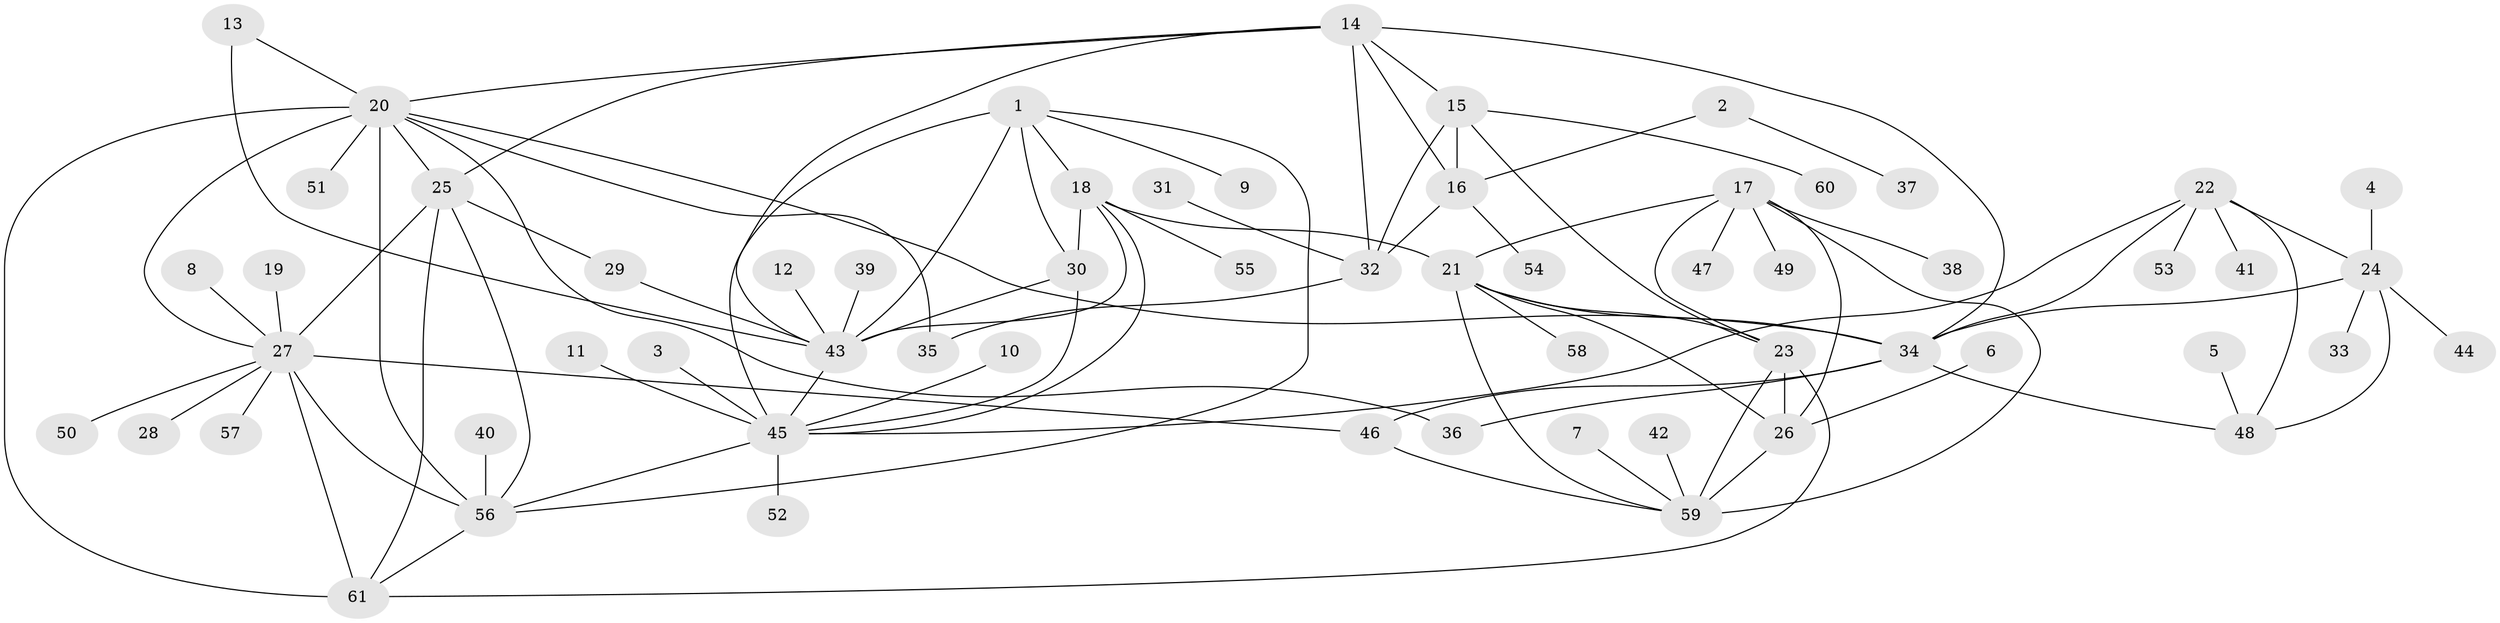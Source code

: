 // original degree distribution, {8: 0.05737704918032787, 13: 0.01639344262295082, 7: 0.02459016393442623, 9: 0.03278688524590164, 12: 0.00819672131147541, 5: 0.01639344262295082, 10: 0.04918032786885246, 6: 0.040983606557377046, 1: 0.5409836065573771, 2: 0.20491803278688525, 3: 0.00819672131147541}
// Generated by graph-tools (version 1.1) at 2025/02/03/09/25 03:02:43]
// undirected, 61 vertices, 98 edges
graph export_dot {
graph [start="1"]
  node [color=gray90,style=filled];
  1;
  2;
  3;
  4;
  5;
  6;
  7;
  8;
  9;
  10;
  11;
  12;
  13;
  14;
  15;
  16;
  17;
  18;
  19;
  20;
  21;
  22;
  23;
  24;
  25;
  26;
  27;
  28;
  29;
  30;
  31;
  32;
  33;
  34;
  35;
  36;
  37;
  38;
  39;
  40;
  41;
  42;
  43;
  44;
  45;
  46;
  47;
  48;
  49;
  50;
  51;
  52;
  53;
  54;
  55;
  56;
  57;
  58;
  59;
  60;
  61;
  1 -- 9 [weight=1.0];
  1 -- 18 [weight=2.0];
  1 -- 30 [weight=2.0];
  1 -- 43 [weight=2.0];
  1 -- 45 [weight=2.0];
  1 -- 56 [weight=1.0];
  2 -- 16 [weight=1.0];
  2 -- 37 [weight=1.0];
  3 -- 45 [weight=1.0];
  4 -- 24 [weight=1.0];
  5 -- 48 [weight=1.0];
  6 -- 26 [weight=1.0];
  7 -- 59 [weight=1.0];
  8 -- 27 [weight=1.0];
  10 -- 45 [weight=1.0];
  11 -- 45 [weight=1.0];
  12 -- 43 [weight=1.0];
  13 -- 20 [weight=1.0];
  13 -- 43 [weight=1.0];
  14 -- 15 [weight=1.0];
  14 -- 16 [weight=1.0];
  14 -- 20 [weight=1.0];
  14 -- 25 [weight=1.0];
  14 -- 32 [weight=3.0];
  14 -- 34 [weight=1.0];
  14 -- 43 [weight=1.0];
  15 -- 16 [weight=1.0];
  15 -- 23 [weight=1.0];
  15 -- 32 [weight=3.0];
  15 -- 60 [weight=1.0];
  16 -- 32 [weight=3.0];
  16 -- 54 [weight=1.0];
  17 -- 21 [weight=1.0];
  17 -- 23 [weight=1.0];
  17 -- 26 [weight=2.0];
  17 -- 38 [weight=1.0];
  17 -- 47 [weight=1.0];
  17 -- 49 [weight=1.0];
  17 -- 59 [weight=1.0];
  18 -- 21 [weight=1.0];
  18 -- 30 [weight=1.0];
  18 -- 43 [weight=1.0];
  18 -- 45 [weight=1.0];
  18 -- 55 [weight=1.0];
  19 -- 27 [weight=1.0];
  20 -- 25 [weight=1.0];
  20 -- 27 [weight=2.0];
  20 -- 34 [weight=1.0];
  20 -- 35 [weight=1.0];
  20 -- 36 [weight=1.0];
  20 -- 51 [weight=1.0];
  20 -- 56 [weight=1.0];
  20 -- 61 [weight=1.0];
  21 -- 23 [weight=1.0];
  21 -- 26 [weight=2.0];
  21 -- 34 [weight=1.0];
  21 -- 58 [weight=1.0];
  21 -- 59 [weight=1.0];
  22 -- 24 [weight=2.0];
  22 -- 34 [weight=2.0];
  22 -- 41 [weight=1.0];
  22 -- 45 [weight=1.0];
  22 -- 48 [weight=1.0];
  22 -- 53 [weight=1.0];
  23 -- 26 [weight=2.0];
  23 -- 59 [weight=1.0];
  23 -- 61 [weight=1.0];
  24 -- 33 [weight=1.0];
  24 -- 34 [weight=4.0];
  24 -- 44 [weight=1.0];
  24 -- 48 [weight=2.0];
  25 -- 27 [weight=2.0];
  25 -- 29 [weight=1.0];
  25 -- 56 [weight=1.0];
  25 -- 61 [weight=1.0];
  26 -- 59 [weight=2.0];
  27 -- 28 [weight=1.0];
  27 -- 46 [weight=1.0];
  27 -- 50 [weight=1.0];
  27 -- 56 [weight=2.0];
  27 -- 57 [weight=1.0];
  27 -- 61 [weight=2.0];
  29 -- 43 [weight=1.0];
  30 -- 43 [weight=1.0];
  30 -- 45 [weight=1.0];
  31 -- 32 [weight=1.0];
  32 -- 35 [weight=1.0];
  34 -- 36 [weight=1.0];
  34 -- 46 [weight=1.0];
  34 -- 48 [weight=2.0];
  39 -- 43 [weight=1.0];
  40 -- 56 [weight=1.0];
  42 -- 59 [weight=1.0];
  43 -- 45 [weight=1.0];
  45 -- 52 [weight=1.0];
  45 -- 56 [weight=1.0];
  46 -- 59 [weight=1.0];
  56 -- 61 [weight=1.0];
}
